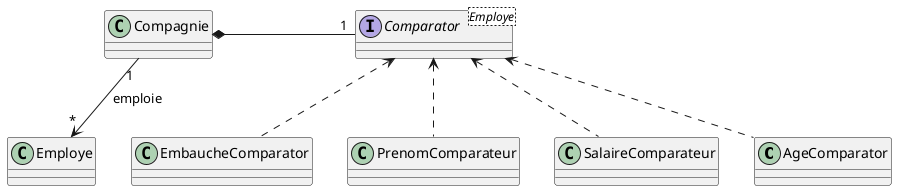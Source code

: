 @startuml Patron Statégie Comparateur

class AgeComparator{}
class Compagnie{}
Class EmbaucheComparator{}
Class Employe{}
Class PrenomComparateur{}
Class SalaireComparateur{}
Interface Comparator<Employe>{}

AgeComparator .up-> Comparator
EmbaucheComparator .up-> Comparator
PrenomComparateur .up-> Comparator
SalaireComparateur .up-> Comparator
Compagnie "1" --> "*" Employe : emploie
Compagnie  *-right- "1" Comparator

@enduml